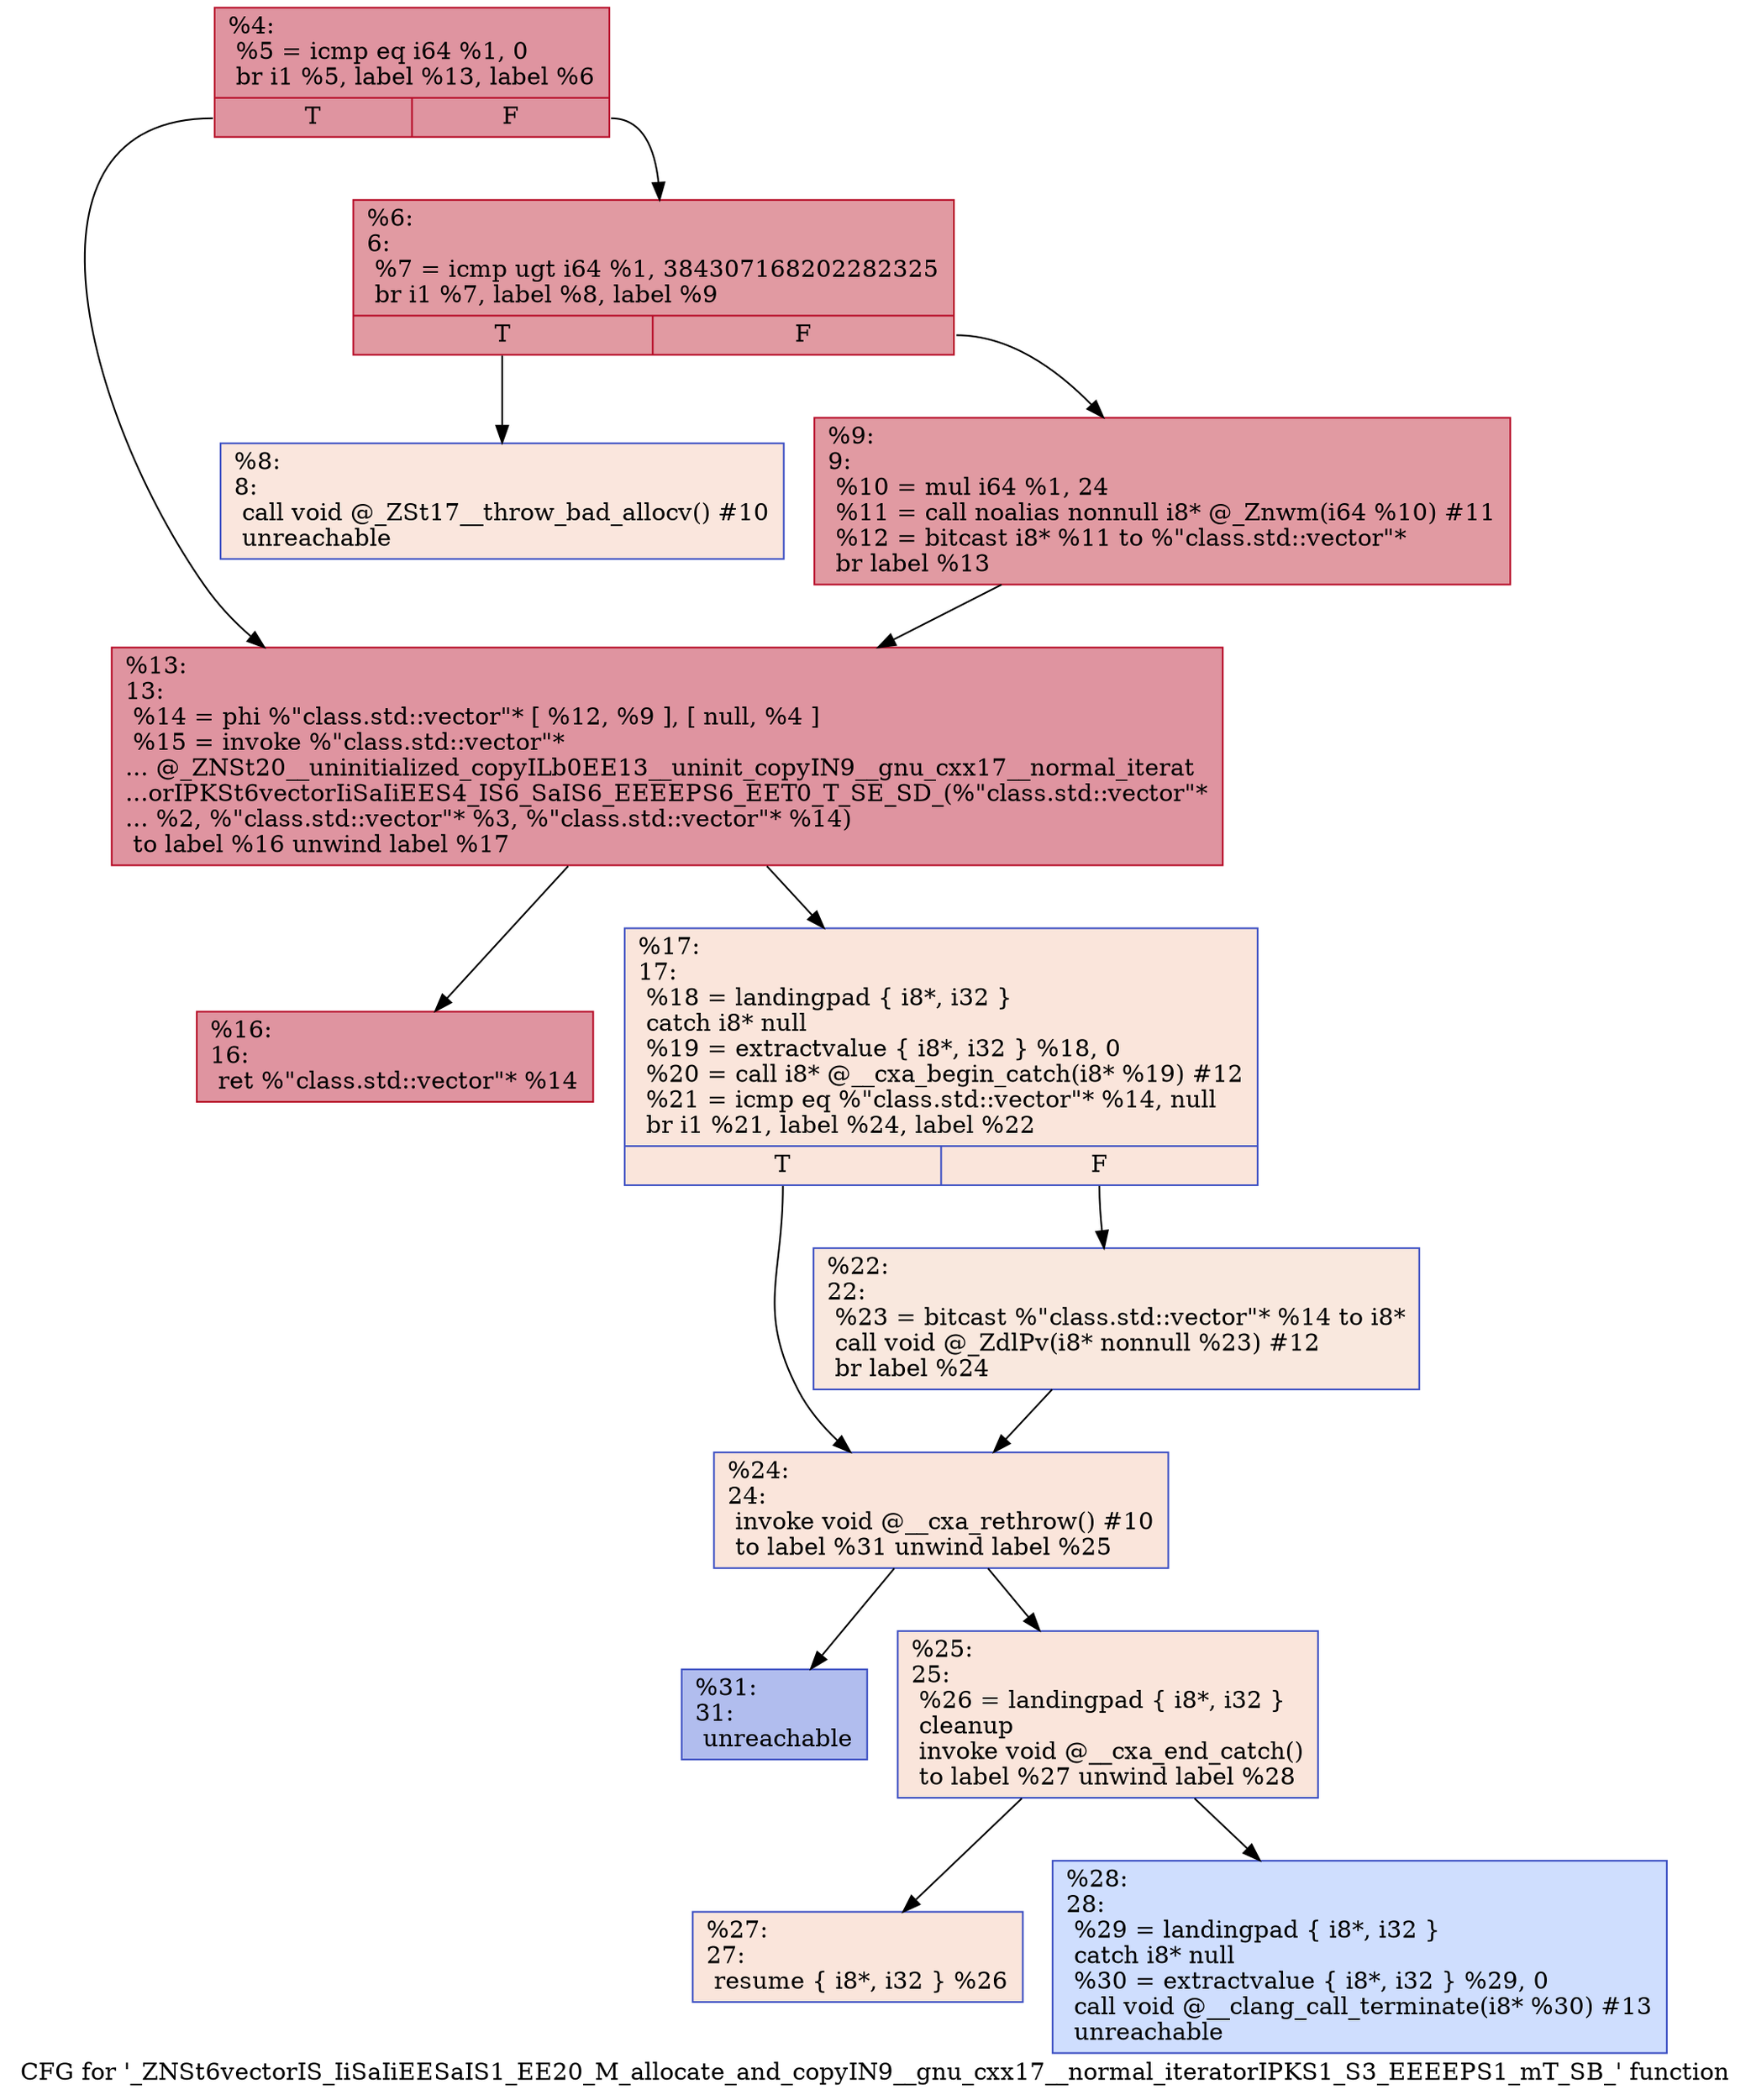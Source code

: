 digraph "CFG for '_ZNSt6vectorIS_IiSaIiEESaIS1_EE20_M_allocate_and_copyIN9__gnu_cxx17__normal_iteratorIPKS1_S3_EEEEPS1_mT_SB_' function" {
	label="CFG for '_ZNSt6vectorIS_IiSaIiEESaIS1_EE20_M_allocate_and_copyIN9__gnu_cxx17__normal_iteratorIPKS1_S3_EEEEPS1_mT_SB_' function";

	Node0x55b22b2c9300 [shape=record,color="#b70d28ff", style=filled, fillcolor="#b70d2870",label="{%4:\l  %5 = icmp eq i64 %1, 0\l  br i1 %5, label %13, label %6\l|{<s0>T|<s1>F}}"];
	Node0x55b22b2c9300:s0 -> Node0x55b22b2c93a0;
	Node0x55b22b2c9300:s1 -> Node0x55b22b2c93f0;
	Node0x55b22b2c93f0 [shape=record,color="#b70d28ff", style=filled, fillcolor="#bb1b2c70",label="{%6:\l6:                                                \l  %7 = icmp ugt i64 %1, 384307168202282325\l  br i1 %7, label %8, label %9\l|{<s0>T|<s1>F}}"];
	Node0x55b22b2c93f0:s0 -> Node0x55b22b2c9580;
	Node0x55b22b2c93f0:s1 -> Node0x55b22b2c95d0;
	Node0x55b22b2c9580 [shape=record,color="#3d50c3ff", style=filled, fillcolor="#f3c7b170",label="{%8:\l8:                                                \l  call void @_ZSt17__throw_bad_allocv() #10\l  unreachable\l}"];
	Node0x55b22b2c95d0 [shape=record,color="#b70d28ff", style=filled, fillcolor="#bb1b2c70",label="{%9:\l9:                                                \l  %10 = mul i64 %1, 24\l  %11 = call noalias nonnull i8* @_Znwm(i64 %10) #11\l  %12 = bitcast i8* %11 to %\"class.std::vector\"*\l  br label %13\l}"];
	Node0x55b22b2c95d0 -> Node0x55b22b2c93a0;
	Node0x55b22b2c93a0 [shape=record,color="#b70d28ff", style=filled, fillcolor="#b70d2870",label="{%13:\l13:                                               \l  %14 = phi %\"class.std::vector\"* [ %12, %9 ], [ null, %4 ]\l  %15 = invoke %\"class.std::vector\"*\l... @_ZNSt20__uninitialized_copyILb0EE13__uninit_copyIN9__gnu_cxx17__normal_iterat\l...orIPKSt6vectorIiSaIiEES4_IS6_SaIS6_EEEEPS6_EET0_T_SE_SD_(%\"class.std::vector\"*\l... %2, %\"class.std::vector\"* %3, %\"class.std::vector\"* %14)\l          to label %16 unwind label %17\l}"];
	Node0x55b22b2c93a0 -> Node0x55b22b2cae20;
	Node0x55b22b2c93a0 -> Node0x55b22b2cae70;
	Node0x55b22b2cae20 [shape=record,color="#b70d28ff", style=filled, fillcolor="#b70d2870",label="{%16:\l16:                                               \l  ret %\"class.std::vector\"* %14\l}"];
	Node0x55b22b2cae70 [shape=record,color="#3d50c3ff", style=filled, fillcolor="#f4c5ad70",label="{%17:\l17:                                               \l  %18 = landingpad \{ i8*, i32 \}\l          catch i8* null\l  %19 = extractvalue \{ i8*, i32 \} %18, 0\l  %20 = call i8* @__cxa_begin_catch(i8* %19) #12\l  %21 = icmp eq %\"class.std::vector\"* %14, null\l  br i1 %21, label %24, label %22\l|{<s0>T|<s1>F}}"];
	Node0x55b22b2cae70:s0 -> Node0x55b22b2cb3d0;
	Node0x55b22b2cae70:s1 -> Node0x55b22b2cb420;
	Node0x55b22b2cb420 [shape=record,color="#3d50c3ff", style=filled, fillcolor="#f2cab570",label="{%22:\l22:                                               \l  %23 = bitcast %\"class.std::vector\"* %14 to i8*\l  call void @_ZdlPv(i8* nonnull %23) #12\l  br label %24\l}"];
	Node0x55b22b2cb420 -> Node0x55b22b2cb3d0;
	Node0x55b22b2cb3d0 [shape=record,color="#3d50c3ff", style=filled, fillcolor="#f4c5ad70",label="{%24:\l24:                                               \l  invoke void @__cxa_rethrow() #10\l          to label %31 unwind label %25\l}"];
	Node0x55b22b2cb3d0 -> Node0x55b22b2cb710;
	Node0x55b22b2cb3d0 -> Node0x55b22b2cb760;
	Node0x55b22b2cb760 [shape=record,color="#3d50c3ff", style=filled, fillcolor="#f4c5ad70",label="{%25:\l25:                                               \l  %26 = landingpad \{ i8*, i32 \}\l          cleanup\l  invoke void @__cxa_end_catch()\l          to label %27 unwind label %28\l}"];
	Node0x55b22b2cb760 -> Node0x55b22b2cb930;
	Node0x55b22b2cb760 -> Node0x55b22b2cb980;
	Node0x55b22b2cb930 [shape=record,color="#3d50c3ff", style=filled, fillcolor="#f4c5ad70",label="{%27:\l27:                                               \l  resume \{ i8*, i32 \} %26\l}"];
	Node0x55b22b2cb980 [shape=record,color="#3d50c3ff", style=filled, fillcolor="#93b5fe70",label="{%28:\l28:                                               \l  %29 = landingpad \{ i8*, i32 \}\l          catch i8* null\l  %30 = extractvalue \{ i8*, i32 \} %29, 0\l  call void @__clang_call_terminate(i8* %30) #13\l  unreachable\l}"];
	Node0x55b22b2cb710 [shape=record,color="#3d50c3ff", style=filled, fillcolor="#4f69d970",label="{%31:\l31:                                               \l  unreachable\l}"];
}
